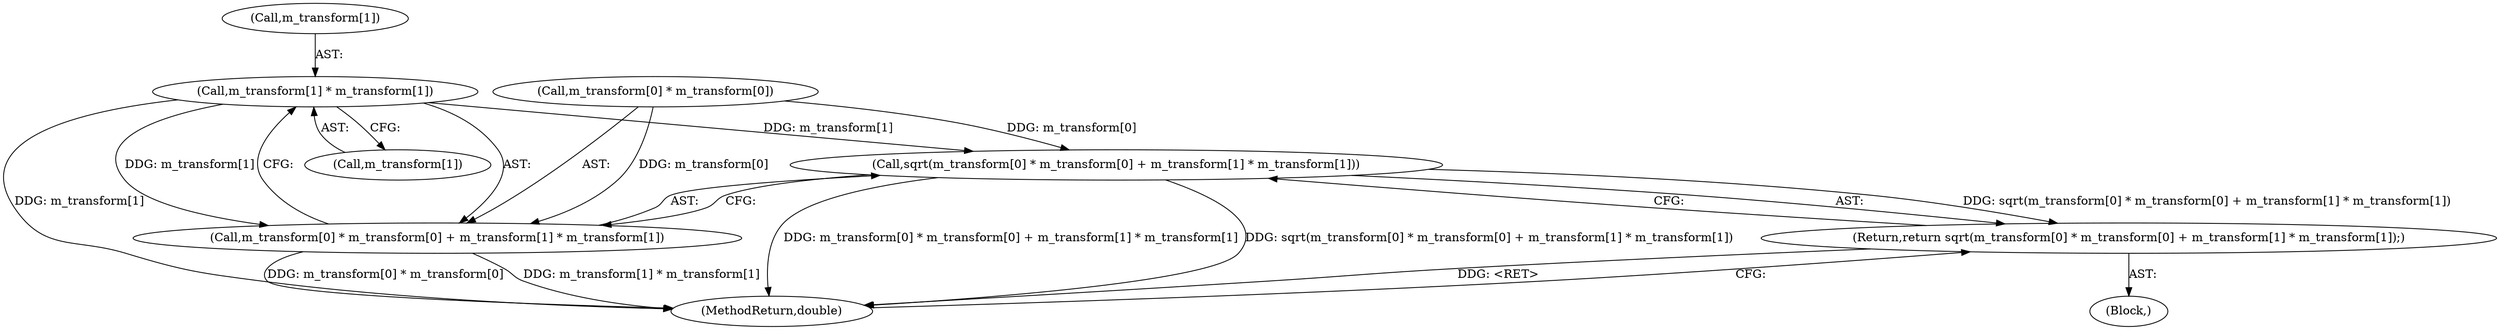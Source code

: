 digraph "1_Chrome_44f1431b20c16d8f8da0ce8ff7bbf2adddcdd785_4@array" {
"1000112" [label="(Call,m_transform[1] * m_transform[1])"];
"1000103" [label="(Call,sqrt(m_transform[0] * m_transform[0] + m_transform[1] * m_transform[1]))"];
"1000102" [label="(Return,return sqrt(m_transform[0] * m_transform[0] + m_transform[1] * m_transform[1]);)"];
"1000104" [label="(Call,m_transform[0] * m_transform[0] + m_transform[1] * m_transform[1])"];
"1000104" [label="(Call,m_transform[0] * m_transform[0] + m_transform[1] * m_transform[1])"];
"1000102" [label="(Return,return sqrt(m_transform[0] * m_transform[0] + m_transform[1] * m_transform[1]);)"];
"1000103" [label="(Call,sqrt(m_transform[0] * m_transform[0] + m_transform[1] * m_transform[1]))"];
"1000105" [label="(Call,m_transform[0] * m_transform[0])"];
"1000112" [label="(Call,m_transform[1] * m_transform[1])"];
"1000113" [label="(Call,m_transform[1])"];
"1000119" [label="(MethodReturn,double)"];
"1000101" [label="(Block,)"];
"1000116" [label="(Call,m_transform[1])"];
"1000112" -> "1000104"  [label="AST: "];
"1000112" -> "1000116"  [label="CFG: "];
"1000113" -> "1000112"  [label="AST: "];
"1000116" -> "1000112"  [label="AST: "];
"1000104" -> "1000112"  [label="CFG: "];
"1000112" -> "1000119"  [label="DDG: m_transform[1]"];
"1000112" -> "1000103"  [label="DDG: m_transform[1]"];
"1000112" -> "1000104"  [label="DDG: m_transform[1]"];
"1000103" -> "1000102"  [label="AST: "];
"1000103" -> "1000104"  [label="CFG: "];
"1000104" -> "1000103"  [label="AST: "];
"1000102" -> "1000103"  [label="CFG: "];
"1000103" -> "1000119"  [label="DDG: m_transform[0] * m_transform[0] + m_transform[1] * m_transform[1]"];
"1000103" -> "1000119"  [label="DDG: sqrt(m_transform[0] * m_transform[0] + m_transform[1] * m_transform[1])"];
"1000103" -> "1000102"  [label="DDG: sqrt(m_transform[0] * m_transform[0] + m_transform[1] * m_transform[1])"];
"1000105" -> "1000103"  [label="DDG: m_transform[0]"];
"1000102" -> "1000101"  [label="AST: "];
"1000119" -> "1000102"  [label="CFG: "];
"1000102" -> "1000119"  [label="DDG: <RET>"];
"1000105" -> "1000104"  [label="AST: "];
"1000104" -> "1000119"  [label="DDG: m_transform[0] * m_transform[0]"];
"1000104" -> "1000119"  [label="DDG: m_transform[1] * m_transform[1]"];
"1000105" -> "1000104"  [label="DDG: m_transform[0]"];
}

